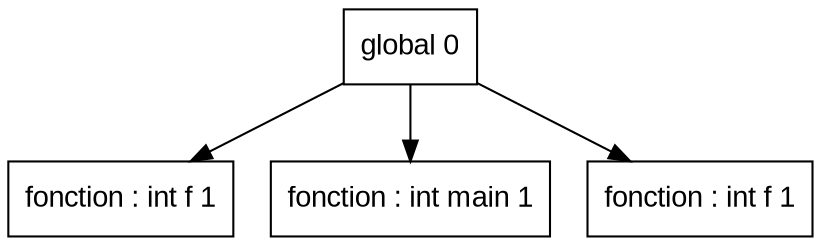 digraph "tds"{

	node [fontname="Arial"];

	N1 [shape=record label="{ fonction : int f 1
	}"];

	N2 [shape=record label="{ fonction : int main 1
	}"];

	N3 [shape=record label="{ fonction : int f 1
	}"];

	N0 [shape=record label="{ global 0
	}"];


	N0 -> N1; 
	N0 -> N2; 
	N0 -> N3; 
}
